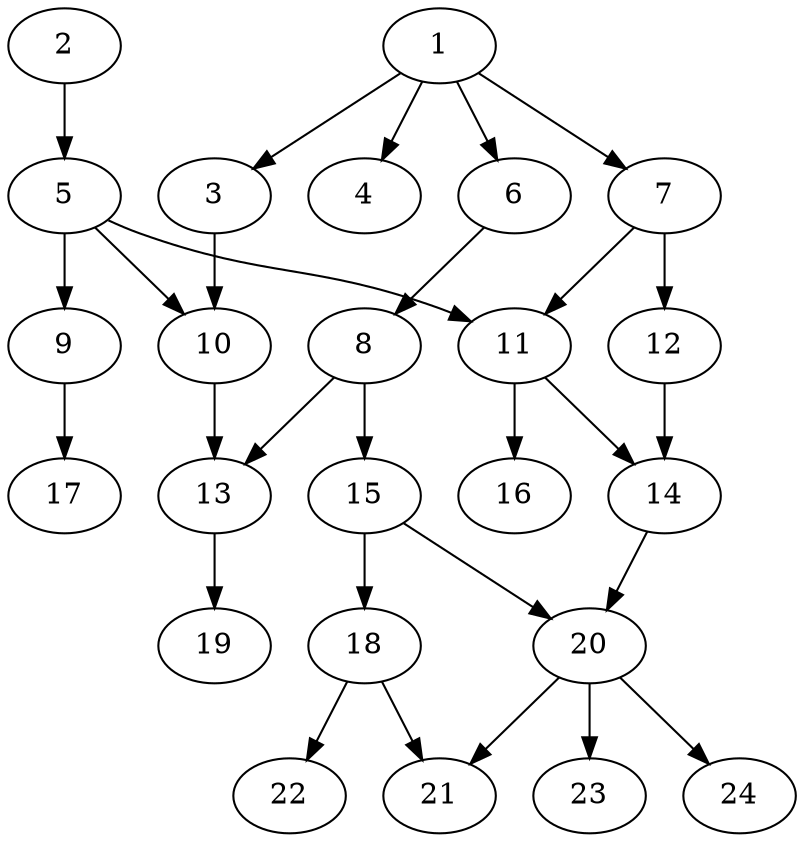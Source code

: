 // DAG (tier=2-normal, mode=compute, n=24, ccr=0.383, fat=0.565, density=0.418, regular=0.424, jump=0.100, mindata=524288, maxdata=8388608)
// DAG automatically generated by daggen at Sun Aug 24 16:33:33 2025
// /home/ermia/Project/Environments/daggen/bin/daggen --dot --ccr 0.383 --fat 0.565 --regular 0.424 --density 0.418 --jump 0.100 --mindata 524288 --maxdata 8388608 -n 24 
digraph G {
  1 [size="159855461531648000000", alpha="0.10", expect_size="79927730765824000000"]
  1 -> 3 [size ="235635998720000"]
  1 -> 4 [size ="235635998720000"]
  1 -> 6 [size ="235635998720000"]
  1 -> 7 [size ="235635998720000"]
  2 [size="692296553290850", alpha="0.04", expect_size="346148276645425"]
  2 -> 5 [size ="12898323660800"]
  3 [size="57345577915350544", alpha="0.04", expect_size="28672788957675272"]
  3 -> 10 [size ="69530160201728"]
  4 [size="73032954662440927232", alpha="0.05", expect_size="36516477331220463616"]
  5 [size="22063579235673440256", alpha="0.12", expect_size="11031789617836720128"]
  5 -> 9 [size ="62932352237568"]
  5 -> 10 [size ="62932352237568"]
  5 -> 11 [size ="62932352237568"]
  6 [size="204768064700608937984", alpha="0.04", expect_size="102384032350304468992"]
  6 -> 8 [size ="277927467941888"]
  7 [size="5994606998874750976", alpha="0.11", expect_size="2997303499437375488"]
  7 -> 11 [size ="26399586910208"]
  7 -> 12 [size ="26399586910208"]
  8 [size="3972284949810858", alpha="0.19", expect_size="1986142474905429"]
  8 -> 13 [size ="82866436308992"]
  8 -> 15 [size ="82866436308992"]
  9 [size="144153198475267232", alpha="0.08", expect_size="72076599237633616"]
  9 -> 17 [size ="74994994380800"]
  10 [size="74873126451155042304", alpha="0.16", expect_size="37436563225577521152"]
  10 -> 13 [size ="142115233333248"]
  11 [size="6143585995586852", alpha="0.19", expect_size="3071792997793426"]
  11 -> 14 [size ="143638503882752"]
  11 -> 16 [size ="143638503882752"]
  12 [size="2072086705078272000", alpha="0.08", expect_size="1036043352539136000"]
  12 -> 14 [size ="13002552115200"]
  13 [size="71596861266044976", alpha="0.19", expect_size="35798430633022488"]
  13 -> 19 [size ="52344947474432"]
  14 [size="246124097329692672", alpha="0.04", expect_size="123062048664846336"]
  14 -> 20 [size ="3141902794752"]
  15 [size="17935100238503470", alpha="0.03", expect_size="8967550119251735"]
  15 -> 18 [size ="388688240443392"]
  15 -> 20 [size ="388688240443392"]
  16 [size="176487986844813920", alpha="0.14", expect_size="88243993422406960"]
  17 [size="1471360356933098", alpha="0.13", expect_size="735680178466549"]
  18 [size="414450781675044470784", alpha="0.07", expect_size="207225390837522235392"]
  18 -> 21 [size ="444704948748288"]
  18 -> 22 [size ="444704948748288"]
  19 [size="133980094486909888", alpha="0.09", expect_size="66990047243454944"]
  20 [size="11580799909377374", alpha="0.01", expect_size="5790399954688687"]
  20 -> 21 [size ="344027014627328"]
  20 -> 23 [size ="344027014627328"]
  20 -> 24 [size ="344027014627328"]
  21 [size="424607879996112896000", alpha="0.18", expect_size="212303939998056448000"]
  22 [size="185312551879536480", alpha="0.11", expect_size="92656275939768240"]
  23 [size="18489924151281952", alpha="0.03", expect_size="9244962075640976"]
  24 [size="195137139636176416", alpha="0.11", expect_size="97568569818088208"]
}
